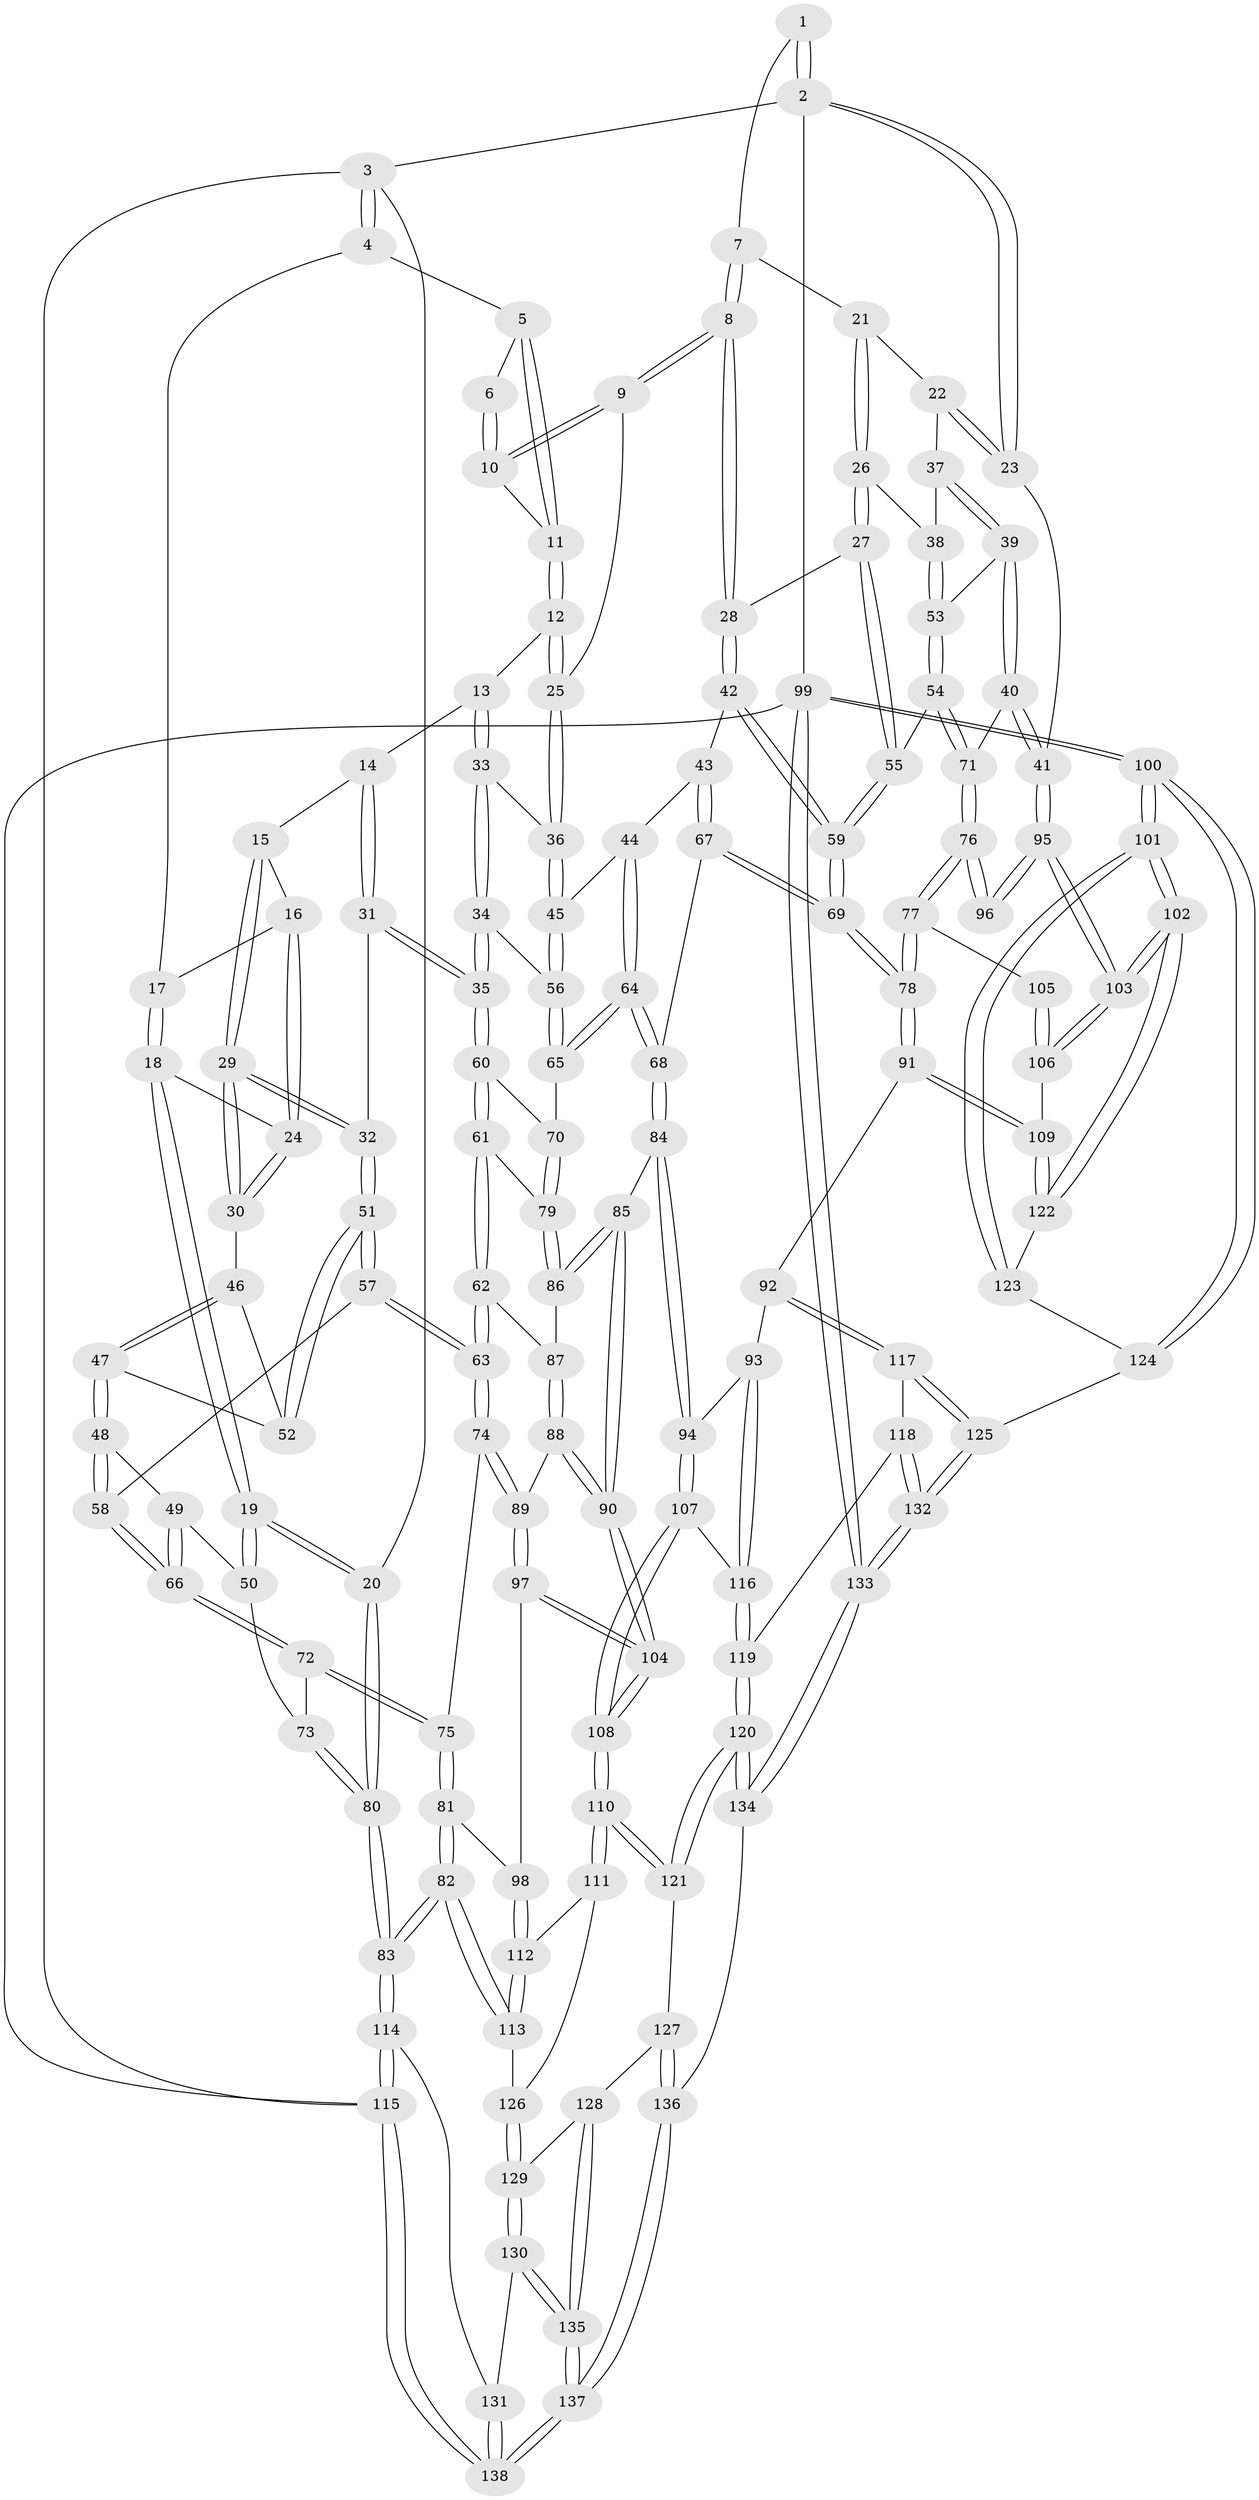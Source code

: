 // coarse degree distribution, {3: 0.13253012048192772, 6: 0.13253012048192772, 5: 0.30120481927710846, 4: 0.42168674698795183, 2: 0.012048192771084338}
// Generated by graph-tools (version 1.1) at 2025/24/03/03/25 07:24:32]
// undirected, 138 vertices, 342 edges
graph export_dot {
graph [start="1"]
  node [color=gray90,style=filled];
  1 [pos="+0.7744100892392409+0"];
  2 [pos="+1+0"];
  3 [pos="+0+0"];
  4 [pos="+0.16884115489673696+0"];
  5 [pos="+0.3837307171763012+0"];
  6 [pos="+0.5440296434722631+0"];
  7 [pos="+0.7889967638590588+0.021848911195996613"];
  8 [pos="+0.6539494921862035+0.15677644420217313"];
  9 [pos="+0.6272109289035463+0.14493111180083798"];
  10 [pos="+0.5717607202240584+0.07851245450154534"];
  11 [pos="+0.4452249000576577+0.1177525419263034"];
  12 [pos="+0.42646400610894963+0.14263224636754812"];
  13 [pos="+0.4201339963084376+0.14811139287888272"];
  14 [pos="+0.40574412985572617+0.14840396199014708"];
  15 [pos="+0.29991022710422216+0.12270591309271733"];
  16 [pos="+0.27538568239936895+0.07708657221034933"];
  17 [pos="+0.169826502040664+0"];
  18 [pos="+0.08346977708436348+0.1438865052097004"];
  19 [pos="+0+0.2678863701236712"];
  20 [pos="+0+0.2743185630269571"];
  21 [pos="+0.8796049738120916+0.11971024490104146"];
  22 [pos="+0.9111648939251008+0.13083812231619024"];
  23 [pos="+1+0"];
  24 [pos="+0.13229804426961922+0.20092701783635084"];
  25 [pos="+0.5524114444348991+0.19100950985366488"];
  26 [pos="+0.7714405917501507+0.22974661879831634"];
  27 [pos="+0.7032238015779256+0.23580864605573237"];
  28 [pos="+0.6849665305881588+0.2288360109549997"];
  29 [pos="+0.26597115314488+0.22783642430006049"];
  30 [pos="+0.13274180846560218+0.20183332994816053"];
  31 [pos="+0.3432956365569973+0.2965365113583912"];
  32 [pos="+0.2721971018033907+0.251367457568357"];
  33 [pos="+0.46325855479232153+0.2527214471086342"];
  34 [pos="+0.41340094027319363+0.29919359724980377"];
  35 [pos="+0.35980273327571494+0.3147493365017877"];
  36 [pos="+0.49819335786543495+0.25778978566971356"];
  37 [pos="+0.912074664881962+0.14788998055584174"];
  38 [pos="+0.8272448846985977+0.2680517830396461"];
  39 [pos="+0.933950347878336+0.29645047717135287"];
  40 [pos="+1+0.3487235348602628"];
  41 [pos="+1+0.36688362376627043"];
  42 [pos="+0.6530118886948385+0.27112534580775255"];
  43 [pos="+0.5748847454826751+0.32025937276357447"];
  44 [pos="+0.5588970909767471+0.3170164348942564"];
  45 [pos="+0.5488676893215955+0.3128506335508547"];
  46 [pos="+0.13158277734981327+0.20723972906393362"];
  47 [pos="+0.09510675538073213+0.27672046415901186"];
  48 [pos="+0.08135624753151767+0.29645602029690854"];
  49 [pos="+0.021249789693964682+0.3088241046714105"];
  50 [pos="+0+0.30815707879913895"];
  51 [pos="+0.20677620484878997+0.32585558316832103"];
  52 [pos="+0.177699624177533+0.2919467892831626"];
  53 [pos="+0.8772599039831832+0.31736545843662434"];
  54 [pos="+0.8468445292923+0.3635088667973009"];
  55 [pos="+0.7604774033288548+0.3530960340808429"];
  56 [pos="+0.4726537061596015+0.3629887210779173"];
  57 [pos="+0.19740718708558094+0.3510902515651959"];
  58 [pos="+0.14778967242834162+0.352786997621188"];
  59 [pos="+0.6907118747733375+0.443002654178073"];
  60 [pos="+0.35418670314554906+0.34957821193995986"];
  61 [pos="+0.3150624664960667+0.407239852108347"];
  62 [pos="+0.31387685562928186+0.40855125940616804"];
  63 [pos="+0.24100700548833362+0.42632952505207133"];
  64 [pos="+0.49417416935236863+0.4331225213564044"];
  65 [pos="+0.46771059597241504+0.4183504661671639"];
  66 [pos="+0.10141151377834753+0.4077284330795176"];
  67 [pos="+0.6046073223384839+0.44455838743405773"];
  68 [pos="+0.5263994753493123+0.46240099512670674"];
  69 [pos="+0.6796373199983221+0.4773360845726669"];
  70 [pos="+0.44992971364174167+0.4214094510359715"];
  71 [pos="+0.8572646339717878+0.45536535202887113"];
  72 [pos="+0.09680054121031277+0.4231129317287281"];
  73 [pos="+0.06437845040811963+0.4322498546809167"];
  74 [pos="+0.20876063702372288+0.4958664295651652"];
  75 [pos="+0.1066712346379284+0.4335238368431108"];
  76 [pos="+0.8535115132956939+0.4712684031673818"];
  77 [pos="+0.8253348821371039+0.5383795060525217"];
  78 [pos="+0.7491471060454871+0.6009348971899736"];
  79 [pos="+0.42851360077468914+0.4432569741742286"];
  80 [pos="+0+0.6442256968531561"];
  81 [pos="+0.06485695985176862+0.6064920729723476"];
  82 [pos="+0+0.6661617556139084"];
  83 [pos="+0+0.6658042852338704"];
  84 [pos="+0.48136355181582446+0.5735173298619965"];
  85 [pos="+0.44056358131422135+0.5742633009890837"];
  86 [pos="+0.41682576013782247+0.46357098590623913"];
  87 [pos="+0.35189486126179165+0.4706123225671291"];
  88 [pos="+0.34756035571774724+0.5357215301124378"];
  89 [pos="+0.20771455217440019+0.5344189509984285"];
  90 [pos="+0.4051090388450218+0.5872498959076811"];
  91 [pos="+0.742822605957275+0.6297747153753632"];
  92 [pos="+0.7080619424447387+0.6428797138287358"];
  93 [pos="+0.6465595600600361+0.6416894800423243"];
  94 [pos="+0.5012476020834725+0.5891838924110384"];
  95 [pos="+1+0.43064726708565815"];
  96 [pos="+1+0.4450933766863005"];
  97 [pos="+0.20258702898402384+0.5445244310523606"];
  98 [pos="+0.13739758687491424+0.5980440225906578"];
  99 [pos="+1+1"];
  100 [pos="+1+1"];
  101 [pos="+1+1"];
  102 [pos="+1+0.7575209769611825"];
  103 [pos="+1+0.7193473741505335"];
  104 [pos="+0.34844882349963724+0.6847623023530381"];
  105 [pos="+0.9485003410773335+0.5441400476861925"];
  106 [pos="+0.9874006921933438+0.6314644841456915"];
  107 [pos="+0.47020185326085406+0.7422676639483986"];
  108 [pos="+0.3436184651742096+0.7377421689055979"];
  109 [pos="+0.8013353623643824+0.7022492754971582"];
  110 [pos="+0.3165562520409405+0.7712883360428019"];
  111 [pos="+0.23776770571937542+0.7478923003658174"];
  112 [pos="+0.21339275941256514+0.7204087745439857"];
  113 [pos="+0+0.7519477610169517"];
  114 [pos="+0+0.7397084895008412"];
  115 [pos="+0+1"];
  116 [pos="+0.4891217487251932+0.7509782747524"];
  117 [pos="+0.619047345540887+0.792933227567765"];
  118 [pos="+0.5523724507944392+0.8617406116908748"];
  119 [pos="+0.5478423758452436+0.8606663023328331"];
  120 [pos="+0.424298140422675+0.9135605563588624"];
  121 [pos="+0.32172077361372015+0.8378633358795307"];
  122 [pos="+0.8031565160317445+0.7058645298601924"];
  123 [pos="+0.8112300745854689+0.74857198839283"];
  124 [pos="+0.8106434977085203+0.7543718152952612"];
  125 [pos="+0.7823105810544436+0.9287968921094172"];
  126 [pos="+0.11622656186060594+0.8174464180554997"];
  127 [pos="+0.26320575113581174+0.9022886475035381"];
  128 [pos="+0.19610014629017272+0.9176567981626127"];
  129 [pos="+0.14241414029653623+0.8915293804541418"];
  130 [pos="+0.06323001667100815+0.9450004350519078"];
  131 [pos="+0.03752808170702005+0.9308560470952851"];
  132 [pos="+0.7710617636464904+1"];
  133 [pos="+0.797377408242894+1"];
  134 [pos="+0.4320152034177252+1"];
  135 [pos="+0.10976700198176859+1"];
  136 [pos="+0.3422401295874287+1"];
  137 [pos="+0.10408981214090396+1"];
  138 [pos="+0+1"];
  1 -- 2;
  1 -- 2;
  1 -- 7;
  2 -- 3;
  2 -- 23;
  2 -- 23;
  2 -- 99;
  3 -- 4;
  3 -- 4;
  3 -- 20;
  3 -- 115;
  4 -- 5;
  4 -- 17;
  5 -- 6;
  5 -- 11;
  5 -- 11;
  6 -- 10;
  6 -- 10;
  7 -- 8;
  7 -- 8;
  7 -- 21;
  8 -- 9;
  8 -- 9;
  8 -- 28;
  8 -- 28;
  9 -- 10;
  9 -- 10;
  9 -- 25;
  10 -- 11;
  11 -- 12;
  11 -- 12;
  12 -- 13;
  12 -- 25;
  12 -- 25;
  13 -- 14;
  13 -- 33;
  13 -- 33;
  14 -- 15;
  14 -- 31;
  14 -- 31;
  15 -- 16;
  15 -- 29;
  15 -- 29;
  16 -- 17;
  16 -- 24;
  16 -- 24;
  17 -- 18;
  17 -- 18;
  18 -- 19;
  18 -- 19;
  18 -- 24;
  19 -- 20;
  19 -- 20;
  19 -- 50;
  19 -- 50;
  20 -- 80;
  20 -- 80;
  21 -- 22;
  21 -- 26;
  21 -- 26;
  22 -- 23;
  22 -- 23;
  22 -- 37;
  23 -- 41;
  24 -- 30;
  24 -- 30;
  25 -- 36;
  25 -- 36;
  26 -- 27;
  26 -- 27;
  26 -- 38;
  27 -- 28;
  27 -- 55;
  27 -- 55;
  28 -- 42;
  28 -- 42;
  29 -- 30;
  29 -- 30;
  29 -- 32;
  29 -- 32;
  30 -- 46;
  31 -- 32;
  31 -- 35;
  31 -- 35;
  32 -- 51;
  32 -- 51;
  33 -- 34;
  33 -- 34;
  33 -- 36;
  34 -- 35;
  34 -- 35;
  34 -- 56;
  35 -- 60;
  35 -- 60;
  36 -- 45;
  36 -- 45;
  37 -- 38;
  37 -- 39;
  37 -- 39;
  38 -- 53;
  38 -- 53;
  39 -- 40;
  39 -- 40;
  39 -- 53;
  40 -- 41;
  40 -- 41;
  40 -- 71;
  41 -- 95;
  41 -- 95;
  42 -- 43;
  42 -- 59;
  42 -- 59;
  43 -- 44;
  43 -- 67;
  43 -- 67;
  44 -- 45;
  44 -- 64;
  44 -- 64;
  45 -- 56;
  45 -- 56;
  46 -- 47;
  46 -- 47;
  46 -- 52;
  47 -- 48;
  47 -- 48;
  47 -- 52;
  48 -- 49;
  48 -- 58;
  48 -- 58;
  49 -- 50;
  49 -- 66;
  49 -- 66;
  50 -- 73;
  51 -- 52;
  51 -- 52;
  51 -- 57;
  51 -- 57;
  53 -- 54;
  53 -- 54;
  54 -- 55;
  54 -- 71;
  54 -- 71;
  55 -- 59;
  55 -- 59;
  56 -- 65;
  56 -- 65;
  57 -- 58;
  57 -- 63;
  57 -- 63;
  58 -- 66;
  58 -- 66;
  59 -- 69;
  59 -- 69;
  60 -- 61;
  60 -- 61;
  60 -- 70;
  61 -- 62;
  61 -- 62;
  61 -- 79;
  62 -- 63;
  62 -- 63;
  62 -- 87;
  63 -- 74;
  63 -- 74;
  64 -- 65;
  64 -- 65;
  64 -- 68;
  64 -- 68;
  65 -- 70;
  66 -- 72;
  66 -- 72;
  67 -- 68;
  67 -- 69;
  67 -- 69;
  68 -- 84;
  68 -- 84;
  69 -- 78;
  69 -- 78;
  70 -- 79;
  70 -- 79;
  71 -- 76;
  71 -- 76;
  72 -- 73;
  72 -- 75;
  72 -- 75;
  73 -- 80;
  73 -- 80;
  74 -- 75;
  74 -- 89;
  74 -- 89;
  75 -- 81;
  75 -- 81;
  76 -- 77;
  76 -- 77;
  76 -- 96;
  76 -- 96;
  77 -- 78;
  77 -- 78;
  77 -- 105;
  78 -- 91;
  78 -- 91;
  79 -- 86;
  79 -- 86;
  80 -- 83;
  80 -- 83;
  81 -- 82;
  81 -- 82;
  81 -- 98;
  82 -- 83;
  82 -- 83;
  82 -- 113;
  82 -- 113;
  83 -- 114;
  83 -- 114;
  84 -- 85;
  84 -- 94;
  84 -- 94;
  85 -- 86;
  85 -- 86;
  85 -- 90;
  85 -- 90;
  86 -- 87;
  87 -- 88;
  87 -- 88;
  88 -- 89;
  88 -- 90;
  88 -- 90;
  89 -- 97;
  89 -- 97;
  90 -- 104;
  90 -- 104;
  91 -- 92;
  91 -- 109;
  91 -- 109;
  92 -- 93;
  92 -- 117;
  92 -- 117;
  93 -- 94;
  93 -- 116;
  93 -- 116;
  94 -- 107;
  94 -- 107;
  95 -- 96;
  95 -- 96;
  95 -- 103;
  95 -- 103;
  97 -- 98;
  97 -- 104;
  97 -- 104;
  98 -- 112;
  98 -- 112;
  99 -- 100;
  99 -- 100;
  99 -- 133;
  99 -- 133;
  99 -- 115;
  100 -- 101;
  100 -- 101;
  100 -- 124;
  100 -- 124;
  101 -- 102;
  101 -- 102;
  101 -- 123;
  101 -- 123;
  102 -- 103;
  102 -- 103;
  102 -- 122;
  102 -- 122;
  103 -- 106;
  103 -- 106;
  104 -- 108;
  104 -- 108;
  105 -- 106;
  105 -- 106;
  106 -- 109;
  107 -- 108;
  107 -- 108;
  107 -- 116;
  108 -- 110;
  108 -- 110;
  109 -- 122;
  109 -- 122;
  110 -- 111;
  110 -- 111;
  110 -- 121;
  110 -- 121;
  111 -- 112;
  111 -- 126;
  112 -- 113;
  112 -- 113;
  113 -- 126;
  114 -- 115;
  114 -- 115;
  114 -- 131;
  115 -- 138;
  115 -- 138;
  116 -- 119;
  116 -- 119;
  117 -- 118;
  117 -- 125;
  117 -- 125;
  118 -- 119;
  118 -- 132;
  118 -- 132;
  119 -- 120;
  119 -- 120;
  120 -- 121;
  120 -- 121;
  120 -- 134;
  120 -- 134;
  121 -- 127;
  122 -- 123;
  123 -- 124;
  124 -- 125;
  125 -- 132;
  125 -- 132;
  126 -- 129;
  126 -- 129;
  127 -- 128;
  127 -- 136;
  127 -- 136;
  128 -- 129;
  128 -- 135;
  128 -- 135;
  129 -- 130;
  129 -- 130;
  130 -- 131;
  130 -- 135;
  130 -- 135;
  131 -- 138;
  131 -- 138;
  132 -- 133;
  132 -- 133;
  133 -- 134;
  133 -- 134;
  134 -- 136;
  135 -- 137;
  135 -- 137;
  136 -- 137;
  136 -- 137;
  137 -- 138;
  137 -- 138;
}
